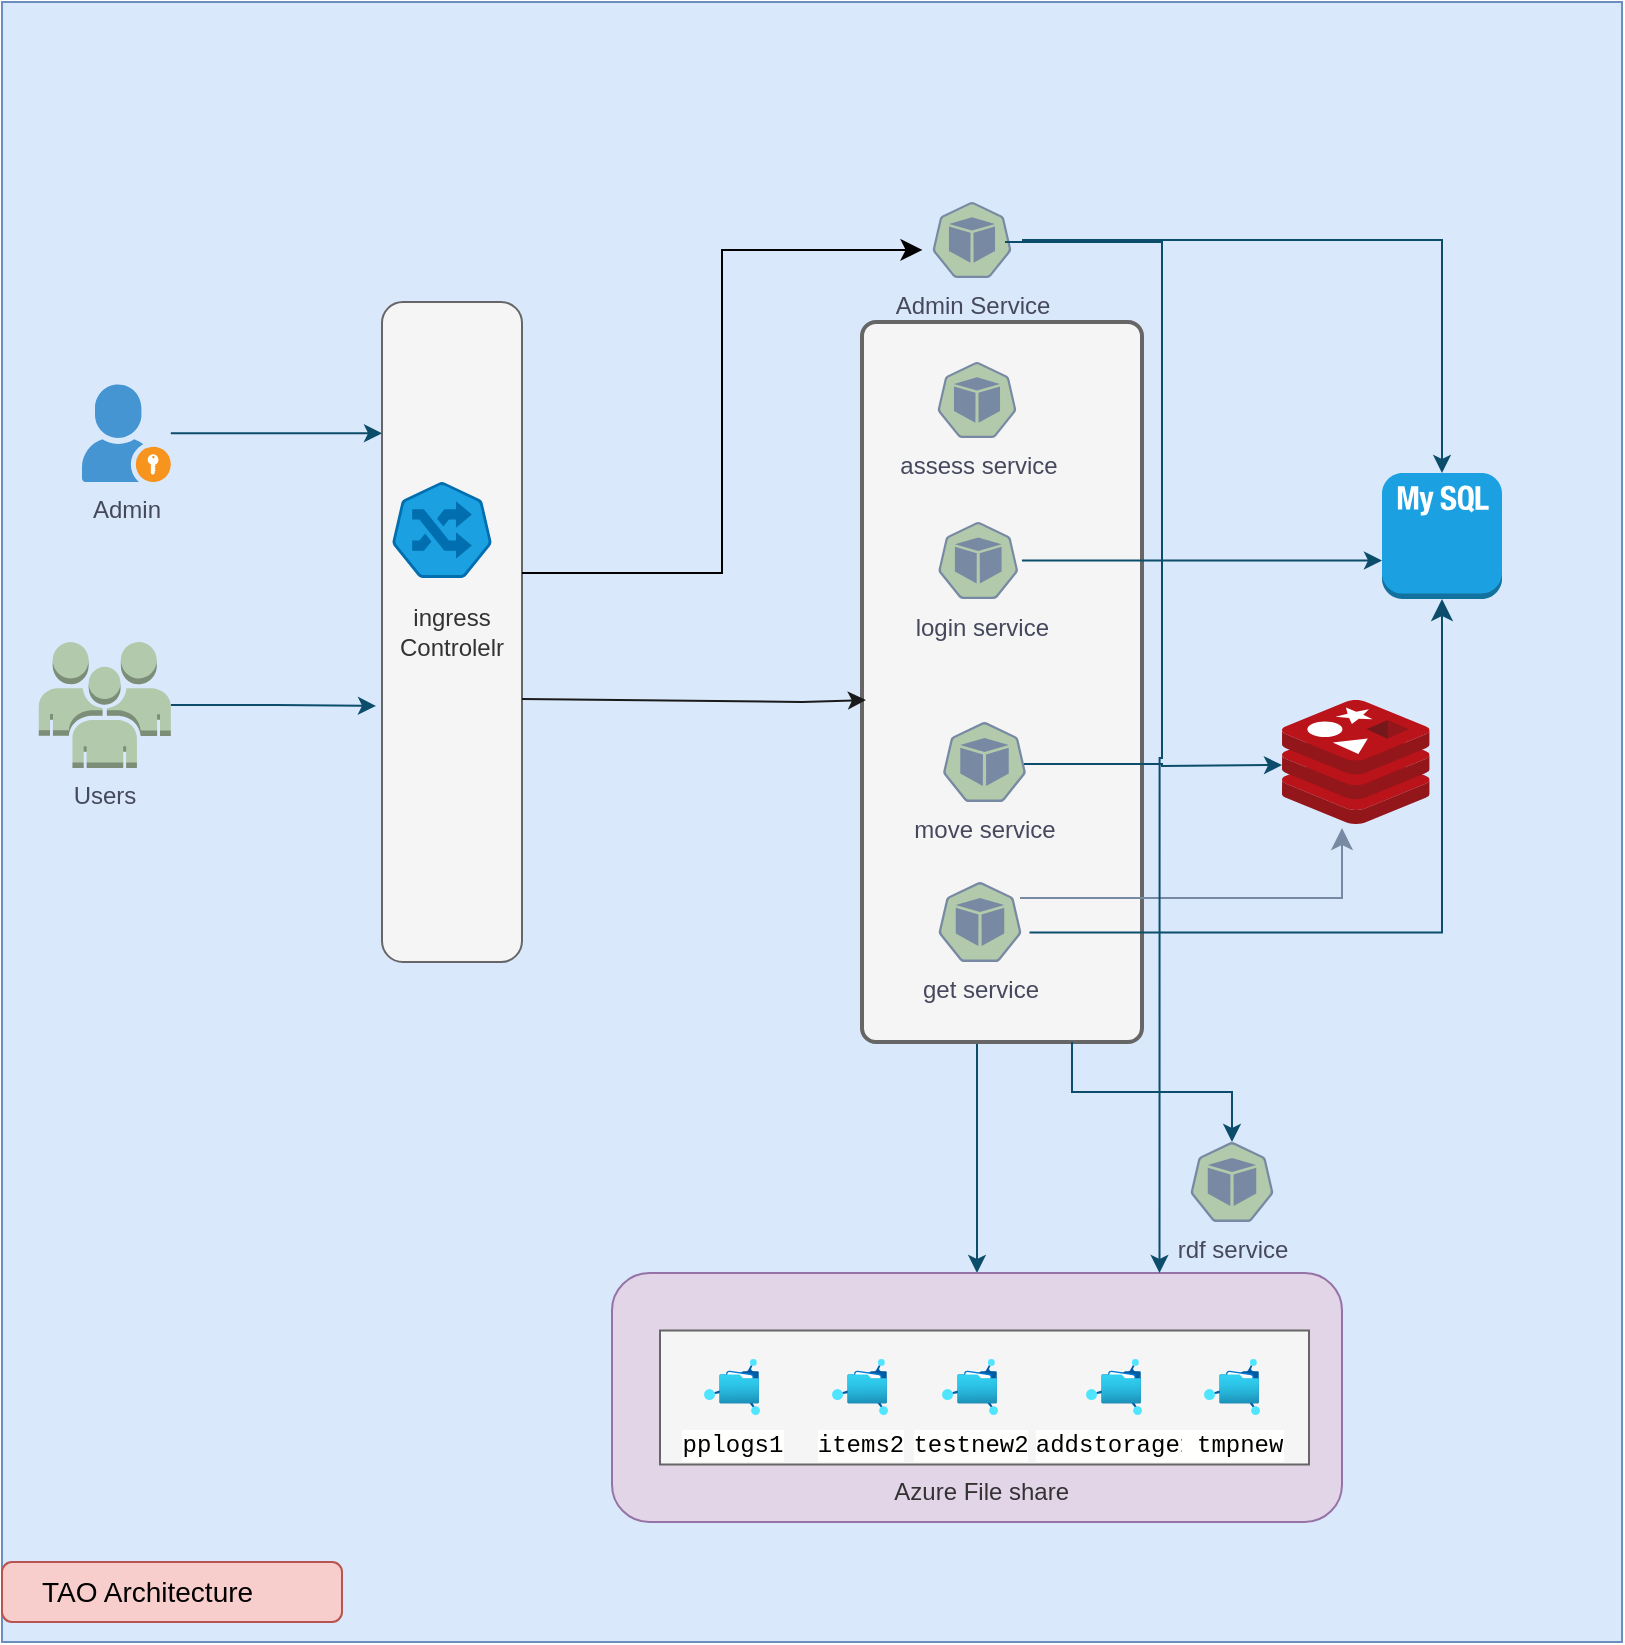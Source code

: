 <mxfile version="21.3.8" type="github">
  <diagram name="Page-1" id="pKVDKmzyI58x6n3iSxDE">
    <mxGraphModel dx="880" dy="1584" grid="1" gridSize="10" guides="1" tooltips="1" connect="1" arrows="0" fold="1" page="1" pageScale="1" pageWidth="850" pageHeight="1100" background="#ffffff" math="0" shadow="0">
      <root>
        <mxCell id="0" />
        <mxCell id="1" parent="0" />
        <mxCell id="RtS-xPr0u5FveRfdiGmw-1" value="" style="rounded=0;whiteSpace=wrap;html=1;strokeColor=#6c8ebf;fillColor=#dae8fc;" vertex="1" parent="1">
          <mxGeometry x="10" y="-100" width="810" height="820" as="geometry" />
        </mxCell>
        <mxCell id="TlOuyBiV7a0oIH7bMwF1-141" style="edgeStyle=orthogonalEdgeStyle;rounded=0;orthogonalLoop=1;jettySize=auto;html=1;entryX=0.5;entryY=0;entryDx=0;entryDy=0;strokeColor=#0B4D6A;" parent="1" source="TlOuyBiV7a0oIH7bMwF1-121" target="TlOuyBiV7a0oIH7bMwF1-56" edge="1">
          <mxGeometry relative="1" as="geometry">
            <Array as="points">
              <mxPoint x="498" y="490" />
            </Array>
          </mxGeometry>
        </mxCell>
        <mxCell id="TlOuyBiV7a0oIH7bMwF1-121" value="" style="rounded=1;whiteSpace=wrap;html=1;absoluteArcSize=1;arcSize=14;strokeWidth=2;fillColor=#f5f5f5;fontColor=#333333;strokeColor=#666666;" parent="1" vertex="1">
          <mxGeometry x="440" y="60" width="140" height="360" as="geometry" />
        </mxCell>
        <mxCell id="TlOuyBiV7a0oIH7bMwF1-160" style="edgeStyle=orthogonalEdgeStyle;rounded=0;orthogonalLoop=1;jettySize=auto;html=1;entryX=0.612;entryY=1.043;entryDx=0;entryDy=0;entryPerimeter=0;strokeColor=#0B4D6A;" parent="1" source="TlOuyBiV7a0oIH7bMwF1-2" target="TlOuyBiV7a0oIH7bMwF1-31" edge="1">
          <mxGeometry relative="1" as="geometry" />
        </mxCell>
        <mxCell id="TlOuyBiV7a0oIH7bMwF1-2" value="Users" style="outlineConnect=0;dashed=0;verticalLabelPosition=bottom;verticalAlign=top;align=center;html=1;shape=mxgraph.aws3.users;fillColor=#B2C9AB;strokeColor=#788AA3;fontColor=#46495D;labelBackgroundColor=none;" parent="1" vertex="1">
          <mxGeometry x="28.4" y="220" width="66" height="63" as="geometry" />
        </mxCell>
        <mxCell id="TlOuyBiV7a0oIH7bMwF1-31" value="ingress&lt;br&gt;Controlelr" style="rounded=1;whiteSpace=wrap;html=1;direction=south;labelBackgroundColor=none;fillColor=#f5f5f5;fontColor=#333333;strokeColor=#666666;" parent="1" vertex="1">
          <mxGeometry x="200" y="50" width="70" height="330" as="geometry" />
        </mxCell>
        <mxCell id="TlOuyBiV7a0oIH7bMwF1-32" value="" style="sketch=0;html=1;dashed=0;whitespace=wrap;fillColor=#1ba1e2;strokeColor=#006EAF;points=[[0.005,0.63,0],[0.1,0.2,0],[0.9,0.2,0],[0.5,0,0],[0.995,0.63,0],[0.72,0.99,0],[0.5,1,0],[0.28,0.99,0]];verticalLabelPosition=bottom;align=center;verticalAlign=top;shape=mxgraph.kubernetes.icon;prIcon=ing;labelBackgroundColor=none;fontColor=#ffffff;" parent="1" vertex="1">
          <mxGeometry x="205" y="140" width="50" height="48" as="geometry" />
        </mxCell>
        <mxCell id="TlOuyBiV7a0oIH7bMwF1-33" value="assess service" style="sketch=0;html=1;dashed=0;whitespace=wrap;fillColor=#B2C9AB;strokeColor=#788AA3;points=[[0.005,0.63,0],[0.1,0.2,0],[0.9,0.2,0],[0.5,0,0],[0.995,0.63,0],[0.72,0.99,0],[0.5,1,0],[0.28,0.99,0]];verticalLabelPosition=bottom;align=center;verticalAlign=top;shape=mxgraph.kubernetes.icon;prIcon=pod;labelBackgroundColor=none;fontColor=#46495D;" parent="1" vertex="1">
          <mxGeometry x="472.5" y="80" width="50" height="38" as="geometry" />
        </mxCell>
        <mxCell id="TlOuyBiV7a0oIH7bMwF1-148" style="edgeStyle=orthogonalEdgeStyle;rounded=0;orthogonalLoop=1;jettySize=auto;html=1;strokeColor=#0B4D6A;" parent="1" source="TlOuyBiV7a0oIH7bMwF1-34" target="TlOuyBiV7a0oIH7bMwF1-38" edge="1">
          <mxGeometry relative="1" as="geometry">
            <mxPoint x="680" y="179.25" as="targetPoint" />
            <Array as="points">
              <mxPoint x="670" y="180" />
              <mxPoint x="670" y="180" />
            </Array>
          </mxGeometry>
        </mxCell>
        <mxCell id="TlOuyBiV7a0oIH7bMwF1-34" value="&amp;nbsp;login service" style="sketch=0;html=1;dashed=0;whitespace=wrap;fillColor=#B2C9AB;strokeColor=#788AA3;points=[[0.005,0.63,0],[0.1,0.2,0],[0.9,0.2,0],[0.5,0,0],[0.995,0.63,0],[0.72,0.99,0],[0.5,1,0],[0.28,0.99,0]];verticalLabelPosition=bottom;align=center;verticalAlign=top;shape=mxgraph.kubernetes.icon;prIcon=pod;labelBackgroundColor=none;fontColor=#46495D;" parent="1" vertex="1">
          <mxGeometry x="476.25" y="160" width="43.75" height="38.5" as="geometry" />
        </mxCell>
        <mxCell id="TlOuyBiV7a0oIH7bMwF1-147" style="edgeStyle=orthogonalEdgeStyle;rounded=0;orthogonalLoop=1;jettySize=auto;html=1;entryX=0;entryY=0.5;entryDx=0;entryDy=0;entryPerimeter=0;strokeColor=#0B4D6A;exitX=0.843;exitY=0.525;exitDx=0;exitDy=0;exitPerimeter=0;" parent="1" source="TlOuyBiV7a0oIH7bMwF1-35" edge="1">
          <mxGeometry relative="1" as="geometry">
            <mxPoint x="650" y="281.5" as="targetPoint" />
          </mxGeometry>
        </mxCell>
        <mxCell id="TlOuyBiV7a0oIH7bMwF1-35" value="move service" style="sketch=0;html=1;dashed=0;whitespace=wrap;fillColor=#B2C9AB;strokeColor=#788AA3;points=[[0.005,0.63,0],[0.1,0.2,0],[0.9,0.2,0],[0.5,0,0],[0.995,0.63,0],[0.72,0.99,0],[0.5,1,0],[0.28,0.99,0]];verticalLabelPosition=bottom;align=center;verticalAlign=top;shape=mxgraph.kubernetes.icon;prIcon=pod;labelBackgroundColor=none;fontColor=#46495D;" parent="1" vertex="1">
          <mxGeometry x="472.5" y="260" width="57.5" height="40" as="geometry" />
        </mxCell>
        <mxCell id="TlOuyBiV7a0oIH7bMwF1-36" value="get service" style="sketch=0;html=1;dashed=0;whitespace=wrap;fillColor=#B2C9AB;strokeColor=#788AA3;points=[[0.005,0.63,0],[0.1,0.2,0],[0.9,0.2,0],[0.5,0,0],[0.995,0.63,0],[0.72,0.99,0],[0.5,1,0],[0.28,0.99,0]];verticalLabelPosition=bottom;align=center;verticalAlign=top;shape=mxgraph.kubernetes.icon;prIcon=pod;labelBackgroundColor=none;fontColor=#46495D;" parent="1" vertex="1">
          <mxGeometry x="474" y="340" width="50" height="40" as="geometry" />
        </mxCell>
        <mxCell id="TlOuyBiV7a0oIH7bMwF1-38" value="" style="outlineConnect=0;dashed=0;verticalLabelPosition=bottom;verticalAlign=top;align=center;html=1;shape=mxgraph.aws3.mysql_db_instance_2;fillColor=#1ba1e2;labelBackgroundColor=none;strokeColor=#006EAF;fontColor=#ffffff;" parent="1" vertex="1">
          <mxGeometry x="700" y="135.5" width="60" height="63" as="geometry" />
        </mxCell>
        <mxCell id="TlOuyBiV7a0oIH7bMwF1-161" style="edgeStyle=orthogonalEdgeStyle;rounded=0;orthogonalLoop=1;jettySize=auto;html=1;entryX=0.199;entryY=1;entryDx=0;entryDy=0;entryPerimeter=0;strokeColor=#0B4D6A;" parent="1" source="TlOuyBiV7a0oIH7bMwF1-44" target="TlOuyBiV7a0oIH7bMwF1-31" edge="1">
          <mxGeometry relative="1" as="geometry" />
        </mxCell>
        <mxCell id="TlOuyBiV7a0oIH7bMwF1-44" value="Admin" style="shadow=0;dashed=0;html=1;strokeColor=none;fillColor=#4495D1;labelPosition=center;verticalLabelPosition=bottom;verticalAlign=top;align=center;outlineConnect=0;shape=mxgraph.veeam.portal_admin;fontColor=#46495D;" parent="1" vertex="1">
          <mxGeometry x="50" y="91.2" width="44.4" height="48.8" as="geometry" />
        </mxCell>
        <mxCell id="TlOuyBiV7a0oIH7bMwF1-47" value="" style="edgeStyle=segmentEdgeStyle;endArrow=classic;html=1;curved=0;rounded=0;endSize=8;startSize=8;strokeColor=#788AA3;fontColor=#46495D;fillColor=#B2C9AB;exitX=0.9;exitY=0.2;exitDx=0;exitDy=0;exitPerimeter=0;" parent="1" source="TlOuyBiV7a0oIH7bMwF1-36" edge="1">
          <mxGeometry width="50" height="50" relative="1" as="geometry">
            <mxPoint x="490" y="363" as="sourcePoint" />
            <mxPoint x="680" y="313" as="targetPoint" />
          </mxGeometry>
        </mxCell>
        <mxCell id="TlOuyBiV7a0oIH7bMwF1-48" value="" style="edgeStyle=segmentEdgeStyle;endArrow=classic;html=1;curved=0;rounded=0;endSize=8;startSize=8;strokeColor=#0B4D6A;exitX=0.995;exitY=0.63;exitDx=0;exitDy=0;exitPerimeter=0;" parent="1" source="TlOuyBiV7a0oIH7bMwF1-36" target="TlOuyBiV7a0oIH7bMwF1-38" edge="1">
          <mxGeometry width="50" height="50" relative="1" as="geometry">
            <mxPoint x="620" y="385" as="sourcePoint" />
            <mxPoint x="670" y="335" as="targetPoint" />
          </mxGeometry>
        </mxCell>
        <mxCell id="TlOuyBiV7a0oIH7bMwF1-56" value="" style="rounded=1;whiteSpace=wrap;html=1;fillColor=#e1d5e7;strokeColor=#9673a6;" parent="1" vertex="1">
          <mxGeometry x="315" y="535.5" width="365" height="124.5" as="geometry" />
        </mxCell>
        <mxCell id="TlOuyBiV7a0oIH7bMwF1-128" value="Azure File share&amp;nbsp;" style="verticalLabelPosition=bottom;verticalAlign=top;html=1;shape=mxgraph.basic.rect;fillColor2=none;strokeWidth=1;size=20;indent=5;fillColor=#f5f5f5;fontColor=#333333;strokeColor=#666666;" parent="1" vertex="1">
          <mxGeometry x="339" y="564.25" width="324.5" height="67" as="geometry" />
        </mxCell>
        <mxCell id="TlOuyBiV7a0oIH7bMwF1-129" value="&lt;div style=&quot;color: rgb(0, 0, 0); background-color: rgb(255, 255, 254); font-family: Consolas, &amp;quot;Courier New&amp;quot;, monospace; line-height: 16px;&quot;&gt;items2&lt;/div&gt;" style="image;aspect=fixed;html=1;points=[];align=center;fontSize=12;image=img/lib/azure2/storage/Azure_Fileshare.svg;strokeColor=#BAC8D3;fontColor=#EEEEEE;fillColor=#09555B;" parent="1" vertex="1">
          <mxGeometry x="425" y="578.5" width="28" height="28" as="geometry" />
        </mxCell>
        <mxCell id="TlOuyBiV7a0oIH7bMwF1-130" value="&lt;div style=&quot;color: rgb(0, 0, 0); background-color: rgb(255, 255, 254); font-family: Consolas, &amp;quot;Courier New&amp;quot;, monospace; line-height: 16px;&quot;&gt;addstorage1&lt;/div&gt;" style="image;aspect=fixed;html=1;points=[];align=center;fontSize=12;image=img/lib/azure2/storage/Azure_Fileshare.svg;strokeColor=#BAC8D3;fontColor=#EEEEEE;fillColor=#09555B;" parent="1" vertex="1">
          <mxGeometry x="552" y="578.5" width="28" height="28" as="geometry" />
        </mxCell>
        <mxCell id="TlOuyBiV7a0oIH7bMwF1-131" value="&lt;div style=&quot;color: rgb(0, 0, 0); background-color: rgb(255, 255, 254); font-family: Consolas, &amp;quot;Courier New&amp;quot;, monospace; line-height: 16px;&quot;&gt;pplogs1&lt;/div&gt;" style="image;aspect=fixed;html=1;points=[];align=center;fontSize=12;image=img/lib/azure2/storage/Azure_Fileshare.svg;strokeColor=#BAC8D3;fontColor=#EEEEEE;fillColor=#09555B;" parent="1" vertex="1">
          <mxGeometry x="361" y="578.5" width="28" height="28" as="geometry" />
        </mxCell>
        <mxCell id="TlOuyBiV7a0oIH7bMwF1-132" value="&lt;div style=&quot;color: rgb(0, 0, 0); background-color: rgb(255, 255, 254); font-family: Consolas, &amp;quot;Courier New&amp;quot;, monospace; line-height: 16px;&quot;&gt;&amp;nbsp;tmpnew&lt;/div&gt;" style="image;aspect=fixed;html=1;points=[];align=center;fontSize=12;image=img/lib/azure2/storage/Azure_Fileshare.svg;strokeColor=#BAC8D3;fontColor=#EEEEEE;fillColor=#09555B;" parent="1" vertex="1">
          <mxGeometry x="611" y="578.5" width="28" height="28" as="geometry" />
        </mxCell>
        <mxCell id="TlOuyBiV7a0oIH7bMwF1-137" value="rdf service" style="sketch=0;html=1;dashed=0;whitespace=wrap;fillColor=#B2C9AB;strokeColor=#788AA3;points=[[0.005,0.63,0],[0.1,0.2,0],[0.9,0.2,0],[0.5,0,0],[0.995,0.63,0],[0.72,0.99,0],[0.5,1,0],[0.28,0.99,0]];verticalLabelPosition=bottom;align=center;verticalAlign=top;shape=mxgraph.kubernetes.icon;prIcon=pod;labelBackgroundColor=none;fontColor=#46495D;" parent="1" vertex="1">
          <mxGeometry x="600" y="470" width="50" height="40" as="geometry" />
        </mxCell>
        <mxCell id="TlOuyBiV7a0oIH7bMwF1-138" style="edgeStyle=orthogonalEdgeStyle;rounded=0;orthogonalLoop=1;jettySize=auto;html=1;exitX=0.5;exitY=1;exitDx=0;exitDy=0;exitPerimeter=0;strokeColor=#0B4D6A;" parent="1" source="TlOuyBiV7a0oIH7bMwF1-137" target="TlOuyBiV7a0oIH7bMwF1-137" edge="1">
          <mxGeometry relative="1" as="geometry" />
        </mxCell>
        <mxCell id="TlOuyBiV7a0oIH7bMwF1-145" style="edgeStyle=orthogonalEdgeStyle;rounded=0;orthogonalLoop=1;jettySize=auto;html=1;exitX=0.5;exitY=1;exitDx=0;exitDy=0;strokeColor=#0B4D6A;" parent="1" source="TlOuyBiV7a0oIH7bMwF1-121" target="TlOuyBiV7a0oIH7bMwF1-121" edge="1">
          <mxGeometry relative="1" as="geometry" />
        </mxCell>
        <mxCell id="TlOuyBiV7a0oIH7bMwF1-151" value="" style="edgeStyle=orthogonalEdgeStyle;endArrow=classic;html=1;rounded=0;strokeColor=#0B4D6A;exitX=0.75;exitY=1;exitDx=0;exitDy=0;entryX=0.5;entryY=0;entryDx=0;entryDy=0;entryPerimeter=0;" parent="1" source="TlOuyBiV7a0oIH7bMwF1-121" target="TlOuyBiV7a0oIH7bMwF1-137" edge="1">
          <mxGeometry width="50" height="50" relative="1" as="geometry">
            <mxPoint x="520" y="490" as="sourcePoint" />
            <mxPoint x="590" y="470" as="targetPoint" />
          </mxGeometry>
        </mxCell>
        <mxCell id="TlOuyBiV7a0oIH7bMwF1-155" value="&lt;div style=&quot;color: rgb(0, 0, 0); background-color: rgb(255, 255, 254); font-family: Consolas, &amp;quot;Courier New&amp;quot;, monospace; line-height: 16px;&quot;&gt;testnew2&lt;/div&gt;" style="image;aspect=fixed;html=1;points=[];align=center;fontSize=12;image=img/lib/azure2/storage/Azure_Fileshare.svg;strokeColor=#BAC8D3;fontColor=#EEEEEE;fillColor=#09555B;" parent="1" vertex="1">
          <mxGeometry x="480" y="578.5" width="28" height="28" as="geometry" />
        </mxCell>
        <mxCell id="TlOuyBiV7a0oIH7bMwF1-179" style="edgeStyle=orthogonalEdgeStyle;rounded=0;orthogonalLoop=1;jettySize=auto;html=1;strokeColor=#0B4D6A;" parent="1" source="TlOuyBiV7a0oIH7bMwF1-163" target="TlOuyBiV7a0oIH7bMwF1-38" edge="1">
          <mxGeometry relative="1" as="geometry" />
        </mxCell>
        <mxCell id="TlOuyBiV7a0oIH7bMwF1-163" value="Admin Service" style="sketch=0;html=1;dashed=0;whitespace=wrap;fillColor=#B2C9AB;strokeColor=#788AA3;points=[[0.005,0.63,0],[0.1,0.2,0],[0.9,0.2,0],[0.5,0,0],[0.995,0.63,0],[0.72,0.99,0],[0.5,1,0],[0.28,0.99,0]];verticalLabelPosition=bottom;align=center;verticalAlign=top;shape=mxgraph.kubernetes.icon;prIcon=pod;labelBackgroundColor=none;fontColor=#46495D;" parent="1" vertex="1">
          <mxGeometry x="470" width="50" height="38" as="geometry" />
        </mxCell>
        <mxCell id="TlOuyBiV7a0oIH7bMwF1-167" value="" style="edgeStyle=elbowEdgeStyle;elbow=horizontal;endArrow=classic;html=1;curved=0;rounded=0;endSize=8;startSize=8;strokeColor=#000000;entryX=0.005;entryY=0.63;entryDx=0;entryDy=0;entryPerimeter=0;" parent="1" target="TlOuyBiV7a0oIH7bMwF1-163" edge="1">
          <mxGeometry width="50" height="50" relative="1" as="geometry">
            <mxPoint x="270" y="185.5" as="sourcePoint" />
            <mxPoint x="320" y="135.5" as="targetPoint" />
          </mxGeometry>
        </mxCell>
        <mxCell id="TlOuyBiV7a0oIH7bMwF1-178" value="" style="edgeStyle=orthogonalEdgeStyle;endArrow=classic;html=1;rounded=0;strokeColor=#0B4D6A;exitX=0.75;exitY=1;exitDx=0;exitDy=0;entryX=0.75;entryY=0;entryDx=0;entryDy=0;" parent="1" target="TlOuyBiV7a0oIH7bMwF1-56" edge="1">
          <mxGeometry width="50" height="50" relative="1" as="geometry">
            <mxPoint x="511.5" y="20" as="sourcePoint" />
            <mxPoint x="590" y="530" as="targetPoint" />
            <Array as="points">
              <mxPoint x="590" y="20" />
              <mxPoint x="590" y="278" />
              <mxPoint x="589" y="278" />
            </Array>
          </mxGeometry>
        </mxCell>
        <mxCell id="TlOuyBiV7a0oIH7bMwF1-182" value="" style="image;sketch=0;aspect=fixed;html=1;points=[];align=center;fontSize=12;image=img/lib/mscae/Cache_Redis_Product.svg;strokeColor=#BAC8D3;fontColor=#EEEEEE;fillColor=#09555B;" parent="1" vertex="1">
          <mxGeometry x="650" y="249" width="73.81" height="62" as="geometry" />
        </mxCell>
        <mxCell id="RtS-xPr0u5FveRfdiGmw-4" value="TAO Architecture" style="html=1;shadow=0;dashed=0;shape=mxgraph.bootstrap.rrect;rSize=5;strokeColor=#b85450;strokeWidth=1;fillColor=#f8cecc;whiteSpace=wrap;align=left;verticalAlign=middle;spacingLeft=10;fontSize=14;spacing=10;" vertex="1" parent="1">
          <mxGeometry x="10" y="680" width="170" height="30" as="geometry" />
        </mxCell>
        <mxCell id="RtS-xPr0u5FveRfdiGmw-5" value="" style="endArrow=classic;html=1;rounded=0;strokeColor=#1A1A1A;fontColor=#393C56;fillColor=#F2CC8F;entryX=0.014;entryY=0.525;entryDx=0;entryDy=0;entryPerimeter=0;" edge="1" parent="1" target="TlOuyBiV7a0oIH7bMwF1-121">
          <mxGeometry width="50" height="50" relative="1" as="geometry">
            <mxPoint x="270" y="248.5" as="sourcePoint" />
            <mxPoint x="320" y="198.5" as="targetPoint" />
            <Array as="points">
              <mxPoint x="410" y="250" />
            </Array>
          </mxGeometry>
        </mxCell>
      </root>
    </mxGraphModel>
  </diagram>
</mxfile>
